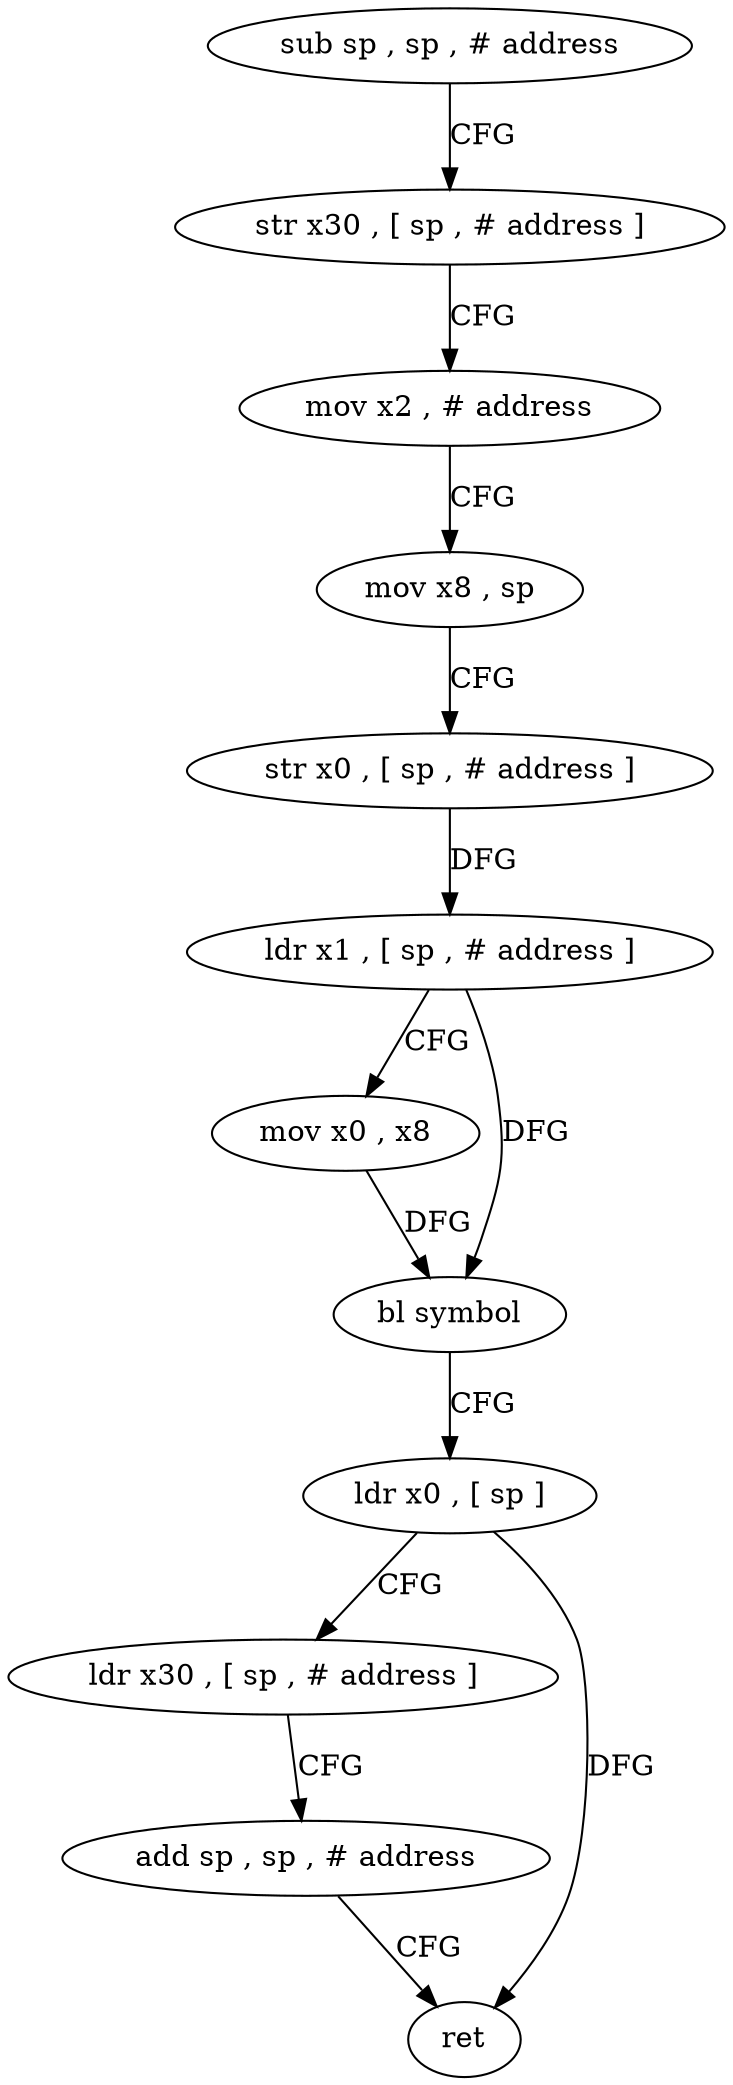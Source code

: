 digraph "func" {
"4213472" [label = "sub sp , sp , # address" ]
"4213476" [label = "str x30 , [ sp , # address ]" ]
"4213480" [label = "mov x2 , # address" ]
"4213484" [label = "mov x8 , sp" ]
"4213488" [label = "str x0 , [ sp , # address ]" ]
"4213492" [label = "ldr x1 , [ sp , # address ]" ]
"4213496" [label = "mov x0 , x8" ]
"4213500" [label = "bl symbol" ]
"4213504" [label = "ldr x0 , [ sp ]" ]
"4213508" [label = "ldr x30 , [ sp , # address ]" ]
"4213512" [label = "add sp , sp , # address" ]
"4213516" [label = "ret" ]
"4213472" -> "4213476" [ label = "CFG" ]
"4213476" -> "4213480" [ label = "CFG" ]
"4213480" -> "4213484" [ label = "CFG" ]
"4213484" -> "4213488" [ label = "CFG" ]
"4213488" -> "4213492" [ label = "DFG" ]
"4213492" -> "4213496" [ label = "CFG" ]
"4213492" -> "4213500" [ label = "DFG" ]
"4213496" -> "4213500" [ label = "DFG" ]
"4213500" -> "4213504" [ label = "CFG" ]
"4213504" -> "4213508" [ label = "CFG" ]
"4213504" -> "4213516" [ label = "DFG" ]
"4213508" -> "4213512" [ label = "CFG" ]
"4213512" -> "4213516" [ label = "CFG" ]
}

